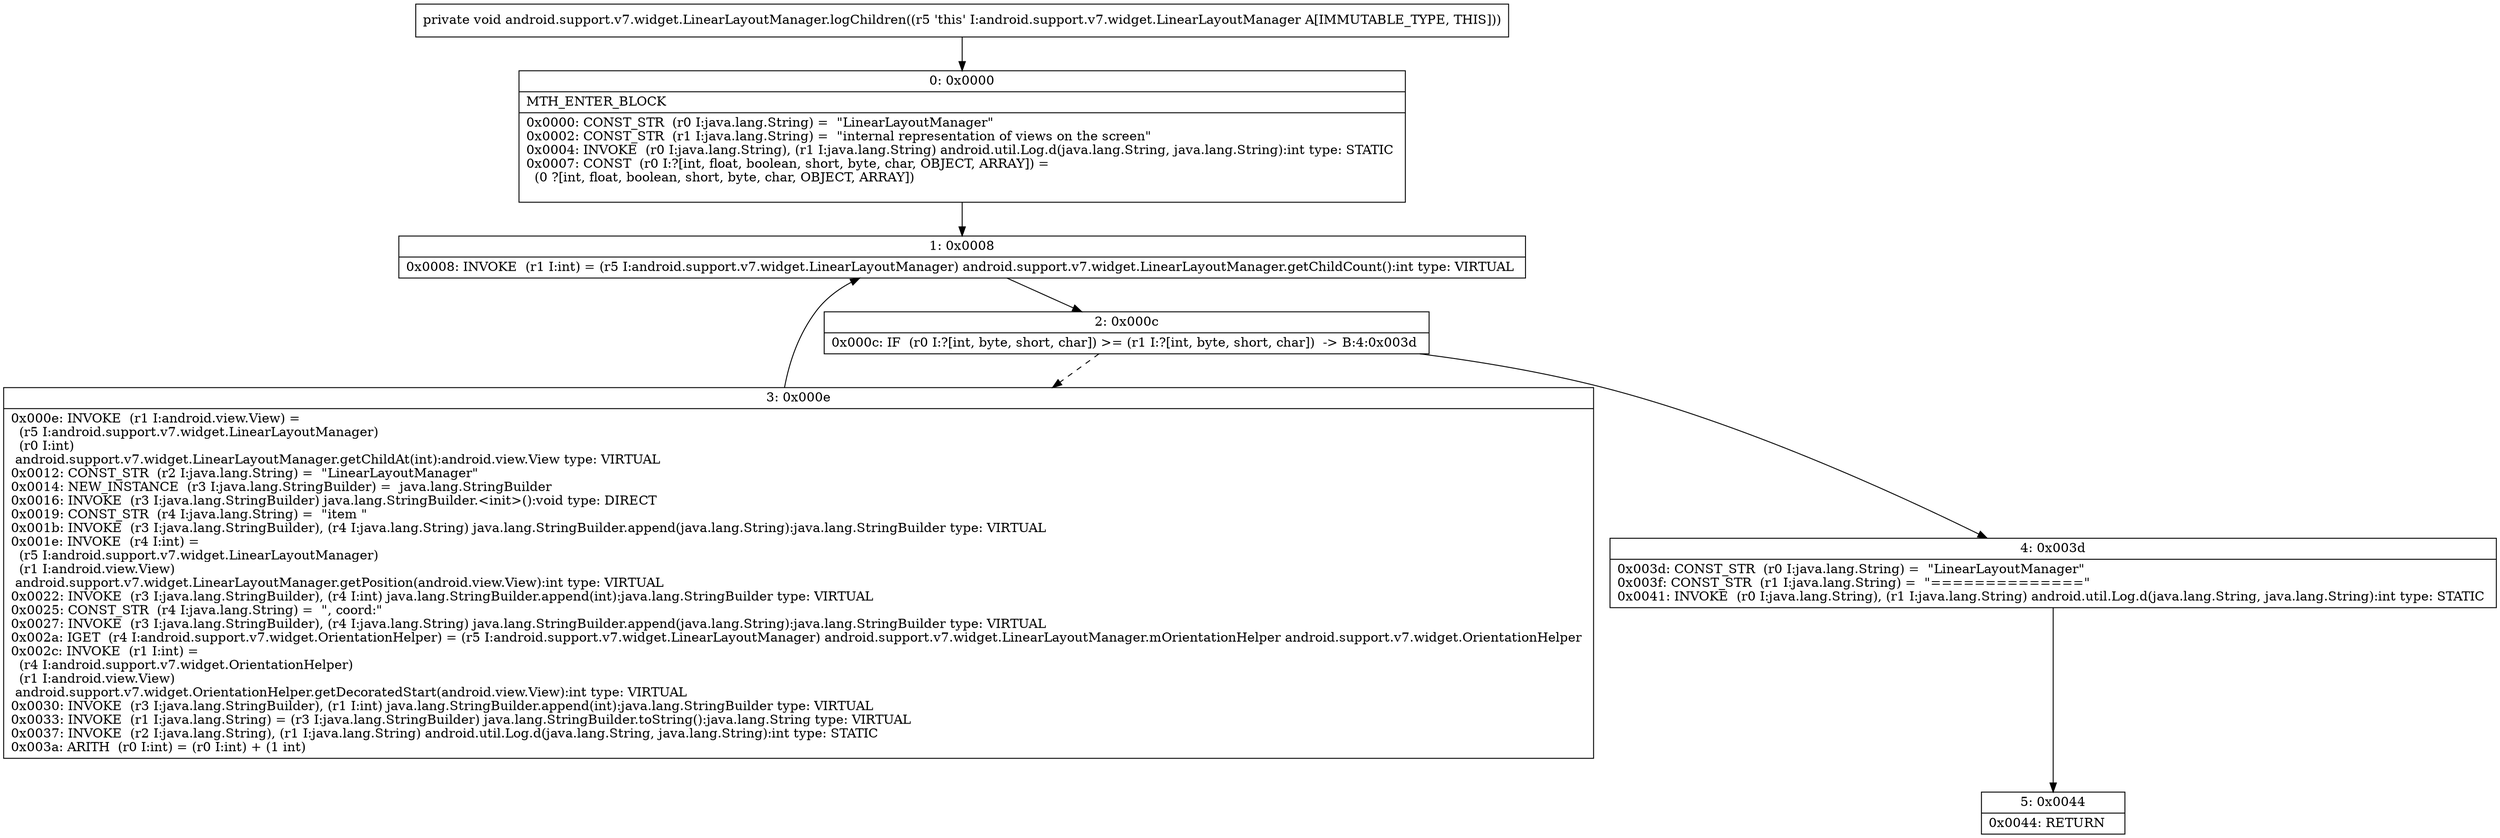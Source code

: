 digraph "CFG forandroid.support.v7.widget.LinearLayoutManager.logChildren()V" {
Node_0 [shape=record,label="{0\:\ 0x0000|MTH_ENTER_BLOCK\l|0x0000: CONST_STR  (r0 I:java.lang.String) =  \"LinearLayoutManager\" \l0x0002: CONST_STR  (r1 I:java.lang.String) =  \"internal representation of views on the screen\" \l0x0004: INVOKE  (r0 I:java.lang.String), (r1 I:java.lang.String) android.util.Log.d(java.lang.String, java.lang.String):int type: STATIC \l0x0007: CONST  (r0 I:?[int, float, boolean, short, byte, char, OBJECT, ARRAY]) = \l  (0 ?[int, float, boolean, short, byte, char, OBJECT, ARRAY])\l \l}"];
Node_1 [shape=record,label="{1\:\ 0x0008|0x0008: INVOKE  (r1 I:int) = (r5 I:android.support.v7.widget.LinearLayoutManager) android.support.v7.widget.LinearLayoutManager.getChildCount():int type: VIRTUAL \l}"];
Node_2 [shape=record,label="{2\:\ 0x000c|0x000c: IF  (r0 I:?[int, byte, short, char]) \>= (r1 I:?[int, byte, short, char])  \-\> B:4:0x003d \l}"];
Node_3 [shape=record,label="{3\:\ 0x000e|0x000e: INVOKE  (r1 I:android.view.View) = \l  (r5 I:android.support.v7.widget.LinearLayoutManager)\l  (r0 I:int)\l android.support.v7.widget.LinearLayoutManager.getChildAt(int):android.view.View type: VIRTUAL \l0x0012: CONST_STR  (r2 I:java.lang.String) =  \"LinearLayoutManager\" \l0x0014: NEW_INSTANCE  (r3 I:java.lang.StringBuilder) =  java.lang.StringBuilder \l0x0016: INVOKE  (r3 I:java.lang.StringBuilder) java.lang.StringBuilder.\<init\>():void type: DIRECT \l0x0019: CONST_STR  (r4 I:java.lang.String) =  \"item \" \l0x001b: INVOKE  (r3 I:java.lang.StringBuilder), (r4 I:java.lang.String) java.lang.StringBuilder.append(java.lang.String):java.lang.StringBuilder type: VIRTUAL \l0x001e: INVOKE  (r4 I:int) = \l  (r5 I:android.support.v7.widget.LinearLayoutManager)\l  (r1 I:android.view.View)\l android.support.v7.widget.LinearLayoutManager.getPosition(android.view.View):int type: VIRTUAL \l0x0022: INVOKE  (r3 I:java.lang.StringBuilder), (r4 I:int) java.lang.StringBuilder.append(int):java.lang.StringBuilder type: VIRTUAL \l0x0025: CONST_STR  (r4 I:java.lang.String) =  \", coord:\" \l0x0027: INVOKE  (r3 I:java.lang.StringBuilder), (r4 I:java.lang.String) java.lang.StringBuilder.append(java.lang.String):java.lang.StringBuilder type: VIRTUAL \l0x002a: IGET  (r4 I:android.support.v7.widget.OrientationHelper) = (r5 I:android.support.v7.widget.LinearLayoutManager) android.support.v7.widget.LinearLayoutManager.mOrientationHelper android.support.v7.widget.OrientationHelper \l0x002c: INVOKE  (r1 I:int) = \l  (r4 I:android.support.v7.widget.OrientationHelper)\l  (r1 I:android.view.View)\l android.support.v7.widget.OrientationHelper.getDecoratedStart(android.view.View):int type: VIRTUAL \l0x0030: INVOKE  (r3 I:java.lang.StringBuilder), (r1 I:int) java.lang.StringBuilder.append(int):java.lang.StringBuilder type: VIRTUAL \l0x0033: INVOKE  (r1 I:java.lang.String) = (r3 I:java.lang.StringBuilder) java.lang.StringBuilder.toString():java.lang.String type: VIRTUAL \l0x0037: INVOKE  (r2 I:java.lang.String), (r1 I:java.lang.String) android.util.Log.d(java.lang.String, java.lang.String):int type: STATIC \l0x003a: ARITH  (r0 I:int) = (r0 I:int) + (1 int) \l}"];
Node_4 [shape=record,label="{4\:\ 0x003d|0x003d: CONST_STR  (r0 I:java.lang.String) =  \"LinearLayoutManager\" \l0x003f: CONST_STR  (r1 I:java.lang.String) =  \"==============\" \l0x0041: INVOKE  (r0 I:java.lang.String), (r1 I:java.lang.String) android.util.Log.d(java.lang.String, java.lang.String):int type: STATIC \l}"];
Node_5 [shape=record,label="{5\:\ 0x0044|0x0044: RETURN   \l}"];
MethodNode[shape=record,label="{private void android.support.v7.widget.LinearLayoutManager.logChildren((r5 'this' I:android.support.v7.widget.LinearLayoutManager A[IMMUTABLE_TYPE, THIS])) }"];
MethodNode -> Node_0;
Node_0 -> Node_1;
Node_1 -> Node_2;
Node_2 -> Node_3[style=dashed];
Node_2 -> Node_4;
Node_3 -> Node_1;
Node_4 -> Node_5;
}


